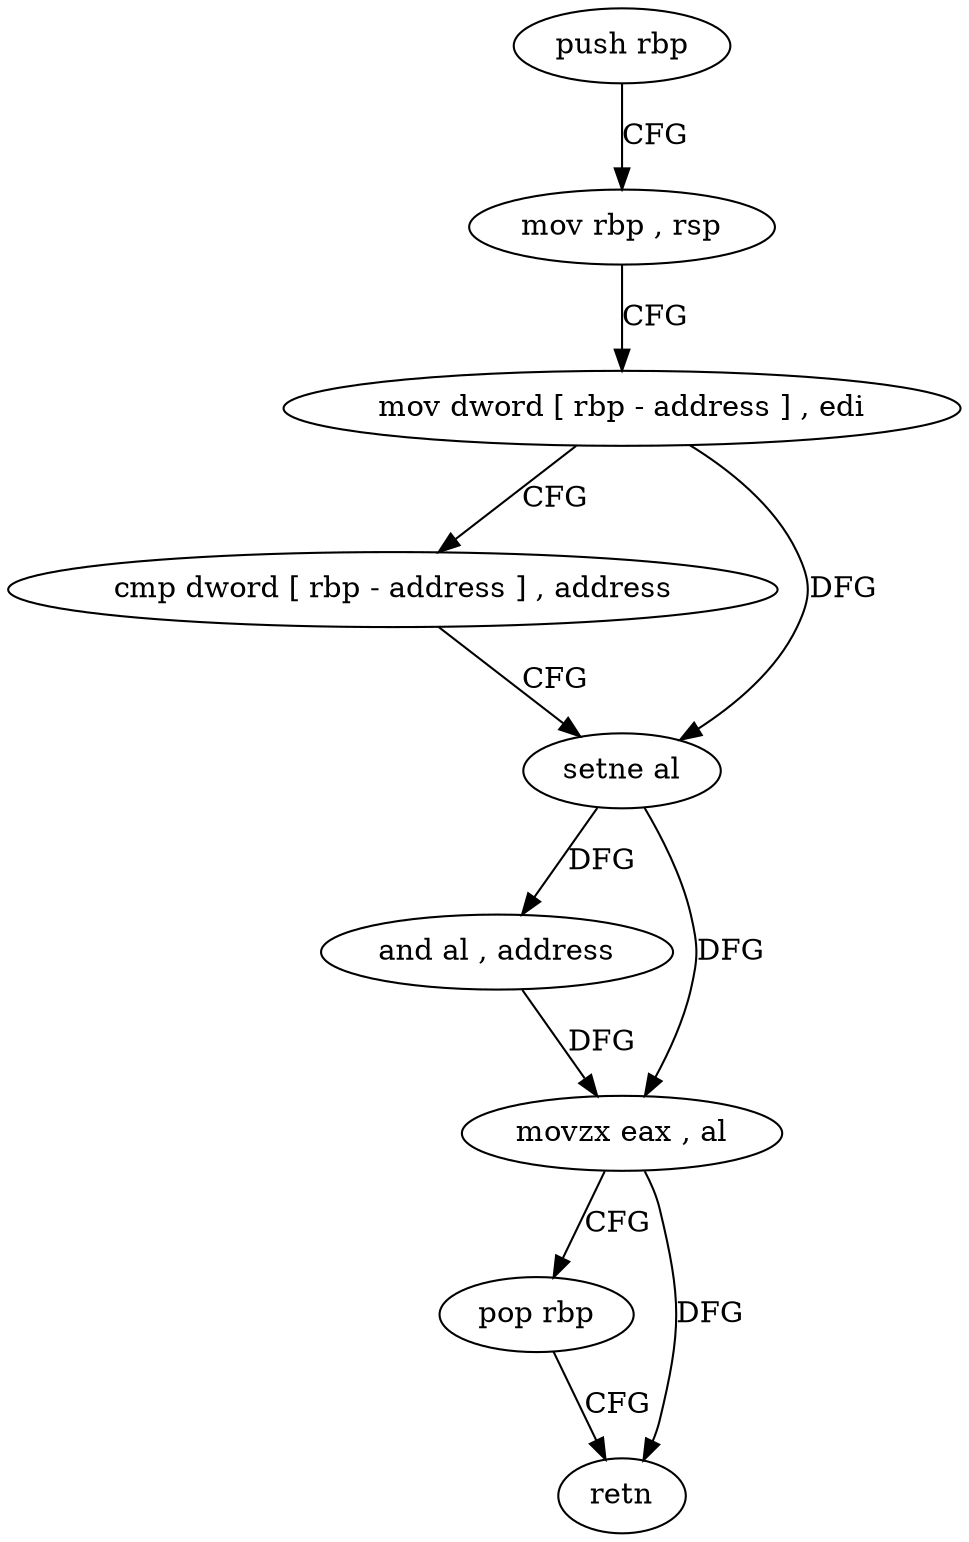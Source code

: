 digraph "func" {
"4287984" [label = "push rbp" ]
"4287985" [label = "mov rbp , rsp" ]
"4287988" [label = "mov dword [ rbp - address ] , edi" ]
"4287991" [label = "cmp dword [ rbp - address ] , address" ]
"4287995" [label = "setne al" ]
"4287998" [label = "and al , address" ]
"4288000" [label = "movzx eax , al" ]
"4288003" [label = "pop rbp" ]
"4288004" [label = "retn" ]
"4287984" -> "4287985" [ label = "CFG" ]
"4287985" -> "4287988" [ label = "CFG" ]
"4287988" -> "4287991" [ label = "CFG" ]
"4287988" -> "4287995" [ label = "DFG" ]
"4287991" -> "4287995" [ label = "CFG" ]
"4287995" -> "4287998" [ label = "DFG" ]
"4287995" -> "4288000" [ label = "DFG" ]
"4287998" -> "4288000" [ label = "DFG" ]
"4288000" -> "4288003" [ label = "CFG" ]
"4288000" -> "4288004" [ label = "DFG" ]
"4288003" -> "4288004" [ label = "CFG" ]
}

